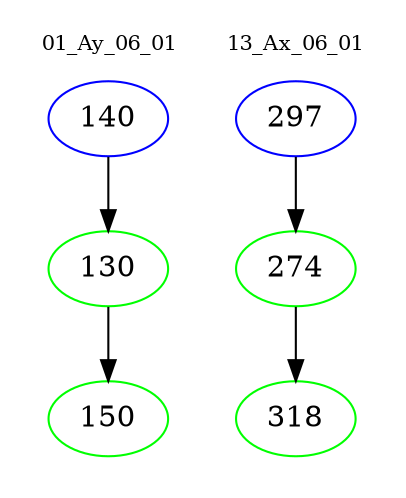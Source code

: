 digraph{
subgraph cluster_0 {
color = white
label = "01_Ay_06_01";
fontsize=10;
T0_140 [label="140", color="blue"]
T0_140 -> T0_130 [color="black"]
T0_130 [label="130", color="green"]
T0_130 -> T0_150 [color="black"]
T0_150 [label="150", color="green"]
}
subgraph cluster_1 {
color = white
label = "13_Ax_06_01";
fontsize=10;
T1_297 [label="297", color="blue"]
T1_297 -> T1_274 [color="black"]
T1_274 [label="274", color="green"]
T1_274 -> T1_318 [color="black"]
T1_318 [label="318", color="green"]
}
}
